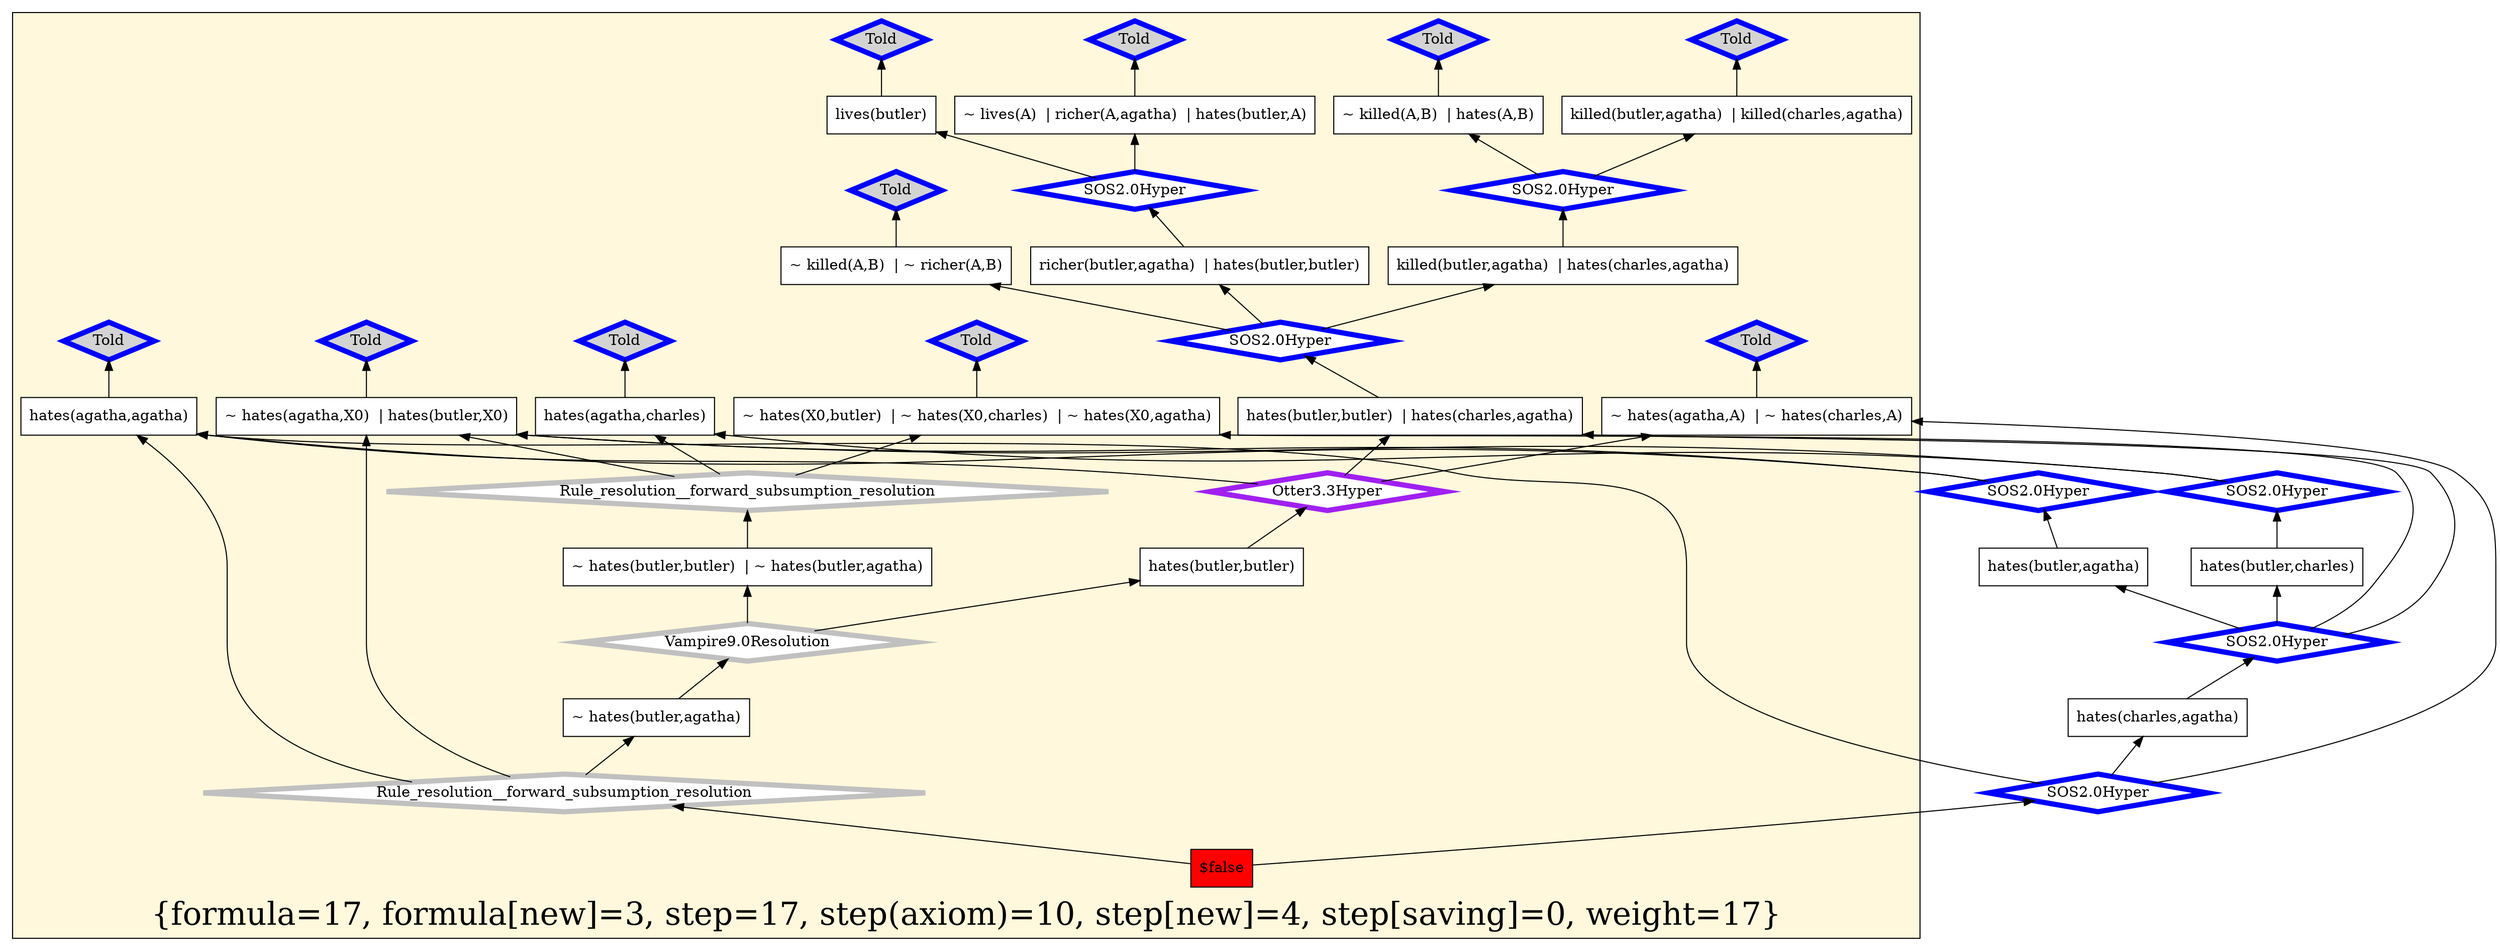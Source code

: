 digraph g 
{ rankdir=BT;
   
  "x_0" [ color="black" shape="box" label="$false" fillcolor="red" style="filled"  ];
  "x_357" [ color="black" shape="box" label="hates(agatha,agatha)" fillcolor="white" style="filled"  ];
  "x_172" [ color="black" shape="box" label="~ hates(butler,butler)  | ~ hates(butler,agatha)" fillcolor="white" style="filled"  ];
  "x_55" [ color="black" shape="box" label="~ hates(butler,agatha)" fillcolor="white" style="filled"  ];
  "x_260" [ color="black" shape="box" label="~ killed(A,B)  | hates(A,B)" fillcolor="white" style="filled"  ];
  "x_102" [ color="black" shape="box" label="~ killed(A,B)  | ~ richer(A,B)" fillcolor="white" style="filled"  ];
  "x_203" [ color="black" shape="box" label="~ hates(A,agatha)  | ~ hates(A,butler)  | ~ hates(A,charles)" fillcolor="white" style="filled"  ];
  "x_357" [ color="black" shape="box" label="hates(agatha,agatha)" fillcolor="white" style="filled"  ];
  "x_203" [ color="black" shape="box" label="~ hates(X0,butler)  | ~ hates(X0,charles)  | ~ hates(X0,agatha)" fillcolor="white" style="filled"  ];
  "x_258" [ color="black" shape="box" label="lives(butler)" fillcolor="white" style="filled"  ];
  "x_118" [ color="black" shape="box" label="hates(agatha,charles)" fillcolor="white" style="filled"  ];
  "x_395" [ color="black" shape="box" label="~ lives(A)  | richer(A,agatha)  | hates(butler,A)" fillcolor="white" style="filled"  ];
  "x_118" [ color="black" shape="box" label="hates(agatha,charles)" fillcolor="white" style="filled"  ];
  "x_8" [ color="black" shape="box" label="~ hates(agatha,A)  | hates(butler,A)" fillcolor="white" style="filled"  ];
  "x_357" [ color="black" shape="box" label="hates(agatha,agatha)" fillcolor="white" style="filled"  ];
  "x_347" [ color="black" shape="box" label="hates(butler,butler)" fillcolor="white" style="filled"  ];
  "x_347" [ color="black" shape="box" label="hates(butler,butler)" fillcolor="white" style="filled"  ];
  "x_8" [ color="black" shape="box" label="~ hates(agatha,X0)  | hates(butler,X0)" fillcolor="white" style="filled"  ];
  "x_67" [ color="black" shape="box" label="richer(butler,agatha)  | hates(butler,butler)" fillcolor="white" style="filled"  ];
  "x_308" [ color="black" shape="box" label="killed(butler,agatha)  | killed(charles,agatha)" fillcolor="white" style="filled"  ];
  "x_268" [ color="black" shape="box" label="hates(charles,agatha)" fillcolor="white" style="filled"  ];
  "x_441" [ color="black" shape="box" label="~ hates(agatha,A)  | ~ hates(charles,A)" fillcolor="white" style="filled"  ];
  "x_158" [ color="black" shape="box" label="hates(charles,agatha)  | hates(butler,butler)" fillcolor="white" style="filled"  ];
  "x_275" [ color="black" shape="box" label="hates(butler,charles)" fillcolor="white" style="filled"  ];
  "x_427" [ color="black" shape="box" label="killed(butler,agatha)  | hates(charles,agatha)" fillcolor="white" style="filled"  ];
  "x_441" [ color="black" shape="box" label="~ hates(agatha,A)  | ~ hates(charles,A)" fillcolor="white" style="filled"  ];
  "x_78" [ color="black" shape="box" label="hates(butler,agatha)" fillcolor="white" style="filled"  ];
  "x_158" [ color="black" shape="box" label="hates(butler,butler)  | hates(charles,agatha)" fillcolor="white" style="filled"  ];
  "x_0" [ color="black" shape="box" label="$false" fillcolor="red" style="filled"  ];
  "-75b2b8ab:124078c1359:-46a8" [ URL="http://browser.inference-web.org/iwbrowser/BrowseNodeSet?url=http%3A%2F%2Finference-web.org%2Fproofs%2Ftptp%2FSolutions%2FPUZ%2FPUZ001-1%2FSOS---2.0%2Fanswer.owl%23answer" color="blue" shape="diamond" label="SOS2.0Hyper" fillcolor="white" style="filled" penwidth="5"  ];
  "x_0" -> "-75b2b8ab:124078c1359:-46a8";
  "-75b2b8ab:124078c1359:-46a8" -> "x_268";
  "-75b2b8ab:124078c1359:-46a8" -> "x_357";
  "-75b2b8ab:124078c1359:-46a8" -> "x_441";
  "-75b2b8ab:124078c1359:-466d" [ URL="http://browser.inference-web.org/iwbrowser/BrowseNodeSet?url=http%3A%2F%2Finference-web.org%2Fproofs%2Ftptp%2FSolutions%2FPUZ%2FPUZ001-1%2FSOS---2.0%2Fanswer.owl%23ns_4" color="blue" shape="diamond" label="Told" fillcolor="lightgrey" style="filled" penwidth="5"  ];
  "x_260" -> "-75b2b8ab:124078c1359:-466d";
  "-75b2b8ab:124078c1359:-468c" [ URL="http://browser.inference-web.org/iwbrowser/BrowseNodeSet?url=http%3A%2F%2Finference-web.org%2Fproofs%2Ftptp%2FSolutions%2FPUZ%2FPUZ001-1%2FSOS---2.0%2Fanswer.owl%23ns_5" color="blue" shape="diamond" label="Told" fillcolor="lightgrey" style="filled" penwidth="5"  ];
  "x_8" -> "-75b2b8ab:124078c1359:-468c";
  "-75b2b8ab:124078c1359:-4735" [ URL="http://browser.inference-web.org/iwbrowser/BrowseNodeSet?url=http%3A%2F%2Finference-web.org%2Fproofs%2Ftptp%2FSolutions%2FPUZ%2FPUZ001-1%2FOtter---3.3%2Fanswer.owl%23ns_21" color="purple" shape="diamond" label="Otter3.3Hyper" fillcolor="white" style="filled" penwidth="5"  ];
  "x_347" -> "-75b2b8ab:124078c1359:-4735";
  "-75b2b8ab:124078c1359:-4735" -> "x_158";
  "-75b2b8ab:124078c1359:-4735" -> "x_357";
  "-75b2b8ab:124078c1359:-4735" -> "x_441";
  "-75b2b8ab:124078c1359:-467d" [ URL="http://browser.inference-web.org/iwbrowser/BrowseNodeSet?url=http%3A%2F%2Finference-web.org%2Fproofs%2Ftptp%2FSolutions%2FPUZ%2FPUZ001-1%2FSOS---2.0%2Fanswer.owl%23ns_3" color="blue" shape="diamond" label="Told" fillcolor="lightgrey" style="filled" penwidth="5"  ];
  "x_203" -> "-75b2b8ab:124078c1359:-467d";
  "-75b2b8ab:124078c1359:-45fb" [ URL="http://browser.inference-web.org/iwbrowser/BrowseNodeSet?url=http%3A%2F%2Finference-web.org%2Fproofs%2Ftptp%2FSolutions%2FPUZ%2FPUZ001-1%2FVampire---9.0%2Fanswer.owl%23ns_29" color="grey" shape="diamond" label="Rule_resolution__forward_subsumption_resolution" fillcolor="white" style="filled" penwidth="5"  ];
  "x_172" -> "-75b2b8ab:124078c1359:-45fb";
  "-75b2b8ab:124078c1359:-45fb" -> "x_8";
  "-75b2b8ab:124078c1359:-45fb" -> "x_118";
  "-75b2b8ab:124078c1359:-45fb" -> "x_203";
  "-75b2b8ab:124078c1359:-4698" [ URL="http://browser.inference-web.org/iwbrowser/BrowseNodeSet?url=http%3A%2F%2Finference-web.org%2Fproofs%2Ftptp%2FSolutions%2FPUZ%2FPUZ001-1%2FSOS---2.0%2Fanswer.owl%23ns_21" color="blue" shape="diamond" label="SOS2.0Hyper" fillcolor="white" style="filled" penwidth="5"  ];
  "x_268" -> "-75b2b8ab:124078c1359:-4698";
  "-75b2b8ab:124078c1359:-4698" -> "x_78";
  "-75b2b8ab:124078c1359:-4698" -> "x_158";
  "-75b2b8ab:124078c1359:-4698" -> "x_203";
  "-75b2b8ab:124078c1359:-4698" -> "x_275";
  "-75b2b8ab:124078c1359:-4678" [ URL="http://browser.inference-web.org/iwbrowser/BrowseNodeSet?url=http%3A%2F%2Finference-web.org%2Fproofs%2Ftptp%2FSolutions%2FPUZ%2FPUZ001-1%2FSOS---2.0%2Fanswer.owl%23ns_19" color="blue" shape="diamond" label="SOS2.0Hyper" fillcolor="white" style="filled" penwidth="5"  ];
  "x_158" -> "-75b2b8ab:124078c1359:-4678";
  "-75b2b8ab:124078c1359:-4678" -> "x_67";
  "-75b2b8ab:124078c1359:-4678" -> "x_102";
  "-75b2b8ab:124078c1359:-4678" -> "x_427";
  "-75b2b8ab:124078c1359:-469d" [ URL="http://browser.inference-web.org/iwbrowser/BrowseNodeSet?url=http%3A%2F%2Finference-web.org%2Fproofs%2Ftptp%2FSolutions%2FPUZ%2FPUZ001-1%2FSOS---2.0%2Fanswer.owl%23ns_2" color="blue" shape="diamond" label="Told" fillcolor="lightgrey" style="filled" penwidth="5"  ];
  "x_441" -> "-75b2b8ab:124078c1359:-469d";
  "-75b2b8ab:124078c1359:-4645" [ URL="http://browser.inference-web.org/iwbrowser/BrowseNodeSet?url=http%3A%2F%2Finference-web.org%2Fproofs%2Ftptp%2FSolutions%2FPUZ%2FPUZ001-1%2FVampire---9.0%2Fanswer.owl%23ns_38" color="grey" shape="diamond" label="Vampire9.0Resolution" fillcolor="white" style="filled" penwidth="5"  ];
  "x_55" -> "-75b2b8ab:124078c1359:-4645";
  "-75b2b8ab:124078c1359:-4645" -> "x_172";
  "-75b2b8ab:124078c1359:-4645" -> "x_347";
  "-75b2b8ab:124078c1359:-4663" [ URL="http://browser.inference-web.org/iwbrowser/BrowseNodeSet?url=http%3A%2F%2Finference-web.org%2Fproofs%2Ftptp%2FSolutions%2FPUZ%2FPUZ001-1%2FSOS---2.0%2Fanswer.owl%23ns_1" color="blue" shape="diamond" label="Told" fillcolor="lightgrey" style="filled" penwidth="5"  ];
  "x_102" -> "-75b2b8ab:124078c1359:-4663";
  "-75b2b8ab:124078c1359:-4691" [ URL="http://browser.inference-web.org/iwbrowser/BrowseNodeSet?url=http%3A%2F%2Finference-web.org%2Fproofs%2Ftptp%2FSolutions%2FPUZ%2FPUZ001-1%2FSOS---2.0%2Fanswer.owl%23ns_17" color="blue" shape="diamond" label="SOS2.0Hyper" fillcolor="white" style="filled" penwidth="5"  ];
  "x_275" -> "-75b2b8ab:124078c1359:-4691";
  "-75b2b8ab:124078c1359:-4691" -> "x_8";
  "-75b2b8ab:124078c1359:-4691" -> "x_118";
  "-75b2b8ab:124078c1359:-464f" [ URL="http://browser.inference-web.org/iwbrowser/BrowseNodeSet?url=http%3A%2F%2Finference-web.org%2Fproofs%2Ftptp%2FSolutions%2FPUZ%2FPUZ001-1%2FVampire---9.0%2Fanswer.owl%23answer" color="grey" shape="diamond" label="Rule_resolution__forward_subsumption_resolution" fillcolor="white" style="filled" penwidth="5"  ];
  "x_0" -> "-75b2b8ab:124078c1359:-464f";
  "-75b2b8ab:124078c1359:-464f" -> "x_8";
  "-75b2b8ab:124078c1359:-464f" -> "x_55";
  "-75b2b8ab:124078c1359:-464f" -> "x_357";
  "-75b2b8ab:124078c1359:-4682" [ URL="http://browser.inference-web.org/iwbrowser/BrowseNodeSet?url=http%3A%2F%2Finference-web.org%2Fproofs%2Ftptp%2FSolutions%2FPUZ%2FPUZ001-1%2FSOS---2.0%2Fanswer.owl%23ns_15" color="blue" shape="diamond" label="SOS2.0Hyper" fillcolor="white" style="filled" penwidth="5"  ];
  "x_78" -> "-75b2b8ab:124078c1359:-4682";
  "-75b2b8ab:124078c1359:-4682" -> "x_8";
  "-75b2b8ab:124078c1359:-4682" -> "x_357";
  "-75b2b8ab:124078c1359:-46a2" [ URL="http://browser.inference-web.org/iwbrowser/BrowseNodeSet?url=http%3A%2F%2Finference-web.org%2Fproofs%2Ftptp%2FSolutions%2FPUZ%2FPUZ001-1%2FSOS---2.0%2Fanswer.owl%23ns_10" color="blue" shape="diamond" label="Told" fillcolor="lightgrey" style="filled" penwidth="5"  ];
  "x_357" -> "-75b2b8ab:124078c1359:-46a2";
  "-75b2b8ab:124078c1359:-4654" [ URL="http://browser.inference-web.org/iwbrowser/BrowseNodeSet?url=http%3A%2F%2Finference-web.org%2Fproofs%2Ftptp%2FSolutions%2FPUZ%2FPUZ001-1%2FSOS---2.0%2Fanswer.owl%23ns_8" color="blue" shape="diamond" label="Told" fillcolor="lightgrey" style="filled" penwidth="5"  ];
  "x_258" -> "-75b2b8ab:124078c1359:-4654";
  "-75b2b8ab:124078c1359:-4668" [ URL="http://browser.inference-web.org/iwbrowser/BrowseNodeSet?url=http%3A%2F%2Finference-web.org%2Fproofs%2Ftptp%2FSolutions%2FPUZ%2FPUZ001-1%2FSOS---2.0%2Fanswer.owl%23ns_12" color="blue" shape="diamond" label="Told" fillcolor="lightgrey" style="filled" penwidth="5"  ];
  "x_308" -> "-75b2b8ab:124078c1359:-4668";
  "-75b2b8ab:124078c1359:-465e" [ URL="http://browser.inference-web.org/iwbrowser/BrowseNodeSet?url=http%3A%2F%2Finference-web.org%2Fproofs%2Ftptp%2FSolutions%2FPUZ%2FPUZ001-1%2FSOS---2.0%2Fanswer.owl%23ns_14" color="blue" shape="diamond" label="SOS2.0Hyper" fillcolor="white" style="filled" penwidth="5"  ];
  "x_67" -> "-75b2b8ab:124078c1359:-465e";
  "-75b2b8ab:124078c1359:-465e" -> "x_258";
  "-75b2b8ab:124078c1359:-465e" -> "x_395";
  "-75b2b8ab:124078c1359:-4687" [ URL="http://browser.inference-web.org/iwbrowser/BrowseNodeSet?url=http%3A%2F%2Finference-web.org%2Fproofs%2Ftptp%2FSolutions%2FPUZ%2FPUZ001-1%2FSOS---2.0%2Fanswer.owl%23ns_11" color="blue" shape="diamond" label="Told" fillcolor="lightgrey" style="filled" penwidth="5"  ];
  "x_118" -> "-75b2b8ab:124078c1359:-4687";
  "-75b2b8ab:124078c1359:-4659" [ URL="http://browser.inference-web.org/iwbrowser/BrowseNodeSet?url=http%3A%2F%2Finference-web.org%2Fproofs%2Ftptp%2FSolutions%2FPUZ%2FPUZ001-1%2FSOS---2.0%2Fanswer.owl%23ns_6" color="blue" shape="diamond" label="Told" fillcolor="lightgrey" style="filled" penwidth="5"  ];
  "x_395" -> "-75b2b8ab:124078c1359:-4659";
  "-75b2b8ab:124078c1359:-4672" [ URL="http://browser.inference-web.org/iwbrowser/BrowseNodeSet?url=http%3A%2F%2Finference-web.org%2Fproofs%2Ftptp%2FSolutions%2FPUZ%2FPUZ001-1%2FSOS---2.0%2Fanswer.owl%23ns_18" color="blue" shape="diamond" label="SOS2.0Hyper" fillcolor="white" style="filled" penwidth="5"  ];
  "x_427" -> "-75b2b8ab:124078c1359:-4672";
  "-75b2b8ab:124078c1359:-4672" -> "x_260";
  "-75b2b8ab:124078c1359:-4672" -> "x_308";
  
 subgraph cluster_opt 
{ label="{formula=17, formula[new]=3, step=17, step(axiom)=10, step[new]=4, step[saving]=0, weight=17}" 
 fontsize=30 fillcolor=cornsilk style=filled 
  x_0 ; x_357 ; x_172 ; x_55 ; x_260 ; x_102 ; x_203 ; x_203 ; x_357 ; x_258 ; x_118 ; x_118 ; x_395 ; x_8 ; x_357 ; x_347 ; x_347 ; x_8 ; x_67 ; x_308 ; x_441 ; x_158 ; x_427 ; x_441 ; x_158 ; "-75b2b8ab:124078c1359:-466d" ;
 "-75b2b8ab:124078c1359:-468c" ;
 "-75b2b8ab:124078c1359:-4735" ;
 "-75b2b8ab:124078c1359:-467d" ;
 "-75b2b8ab:124078c1359:-45fb" ;
 "-75b2b8ab:124078c1359:-4678" ;
 "-75b2b8ab:124078c1359:-469d" ;
 "-75b2b8ab:124078c1359:-4645" ;
 "-75b2b8ab:124078c1359:-4663" ;
 "-75b2b8ab:124078c1359:-464f" ;
 "-75b2b8ab:124078c1359:-46a2" ;
 "-75b2b8ab:124078c1359:-4654" ;
 "-75b2b8ab:124078c1359:-4668" ;
 "-75b2b8ab:124078c1359:-4687" ;
 "-75b2b8ab:124078c1359:-465e" ;
 "-75b2b8ab:124078c1359:-4672" ;
 "-75b2b8ab:124078c1359:-4659" ;
 
}
 
}
